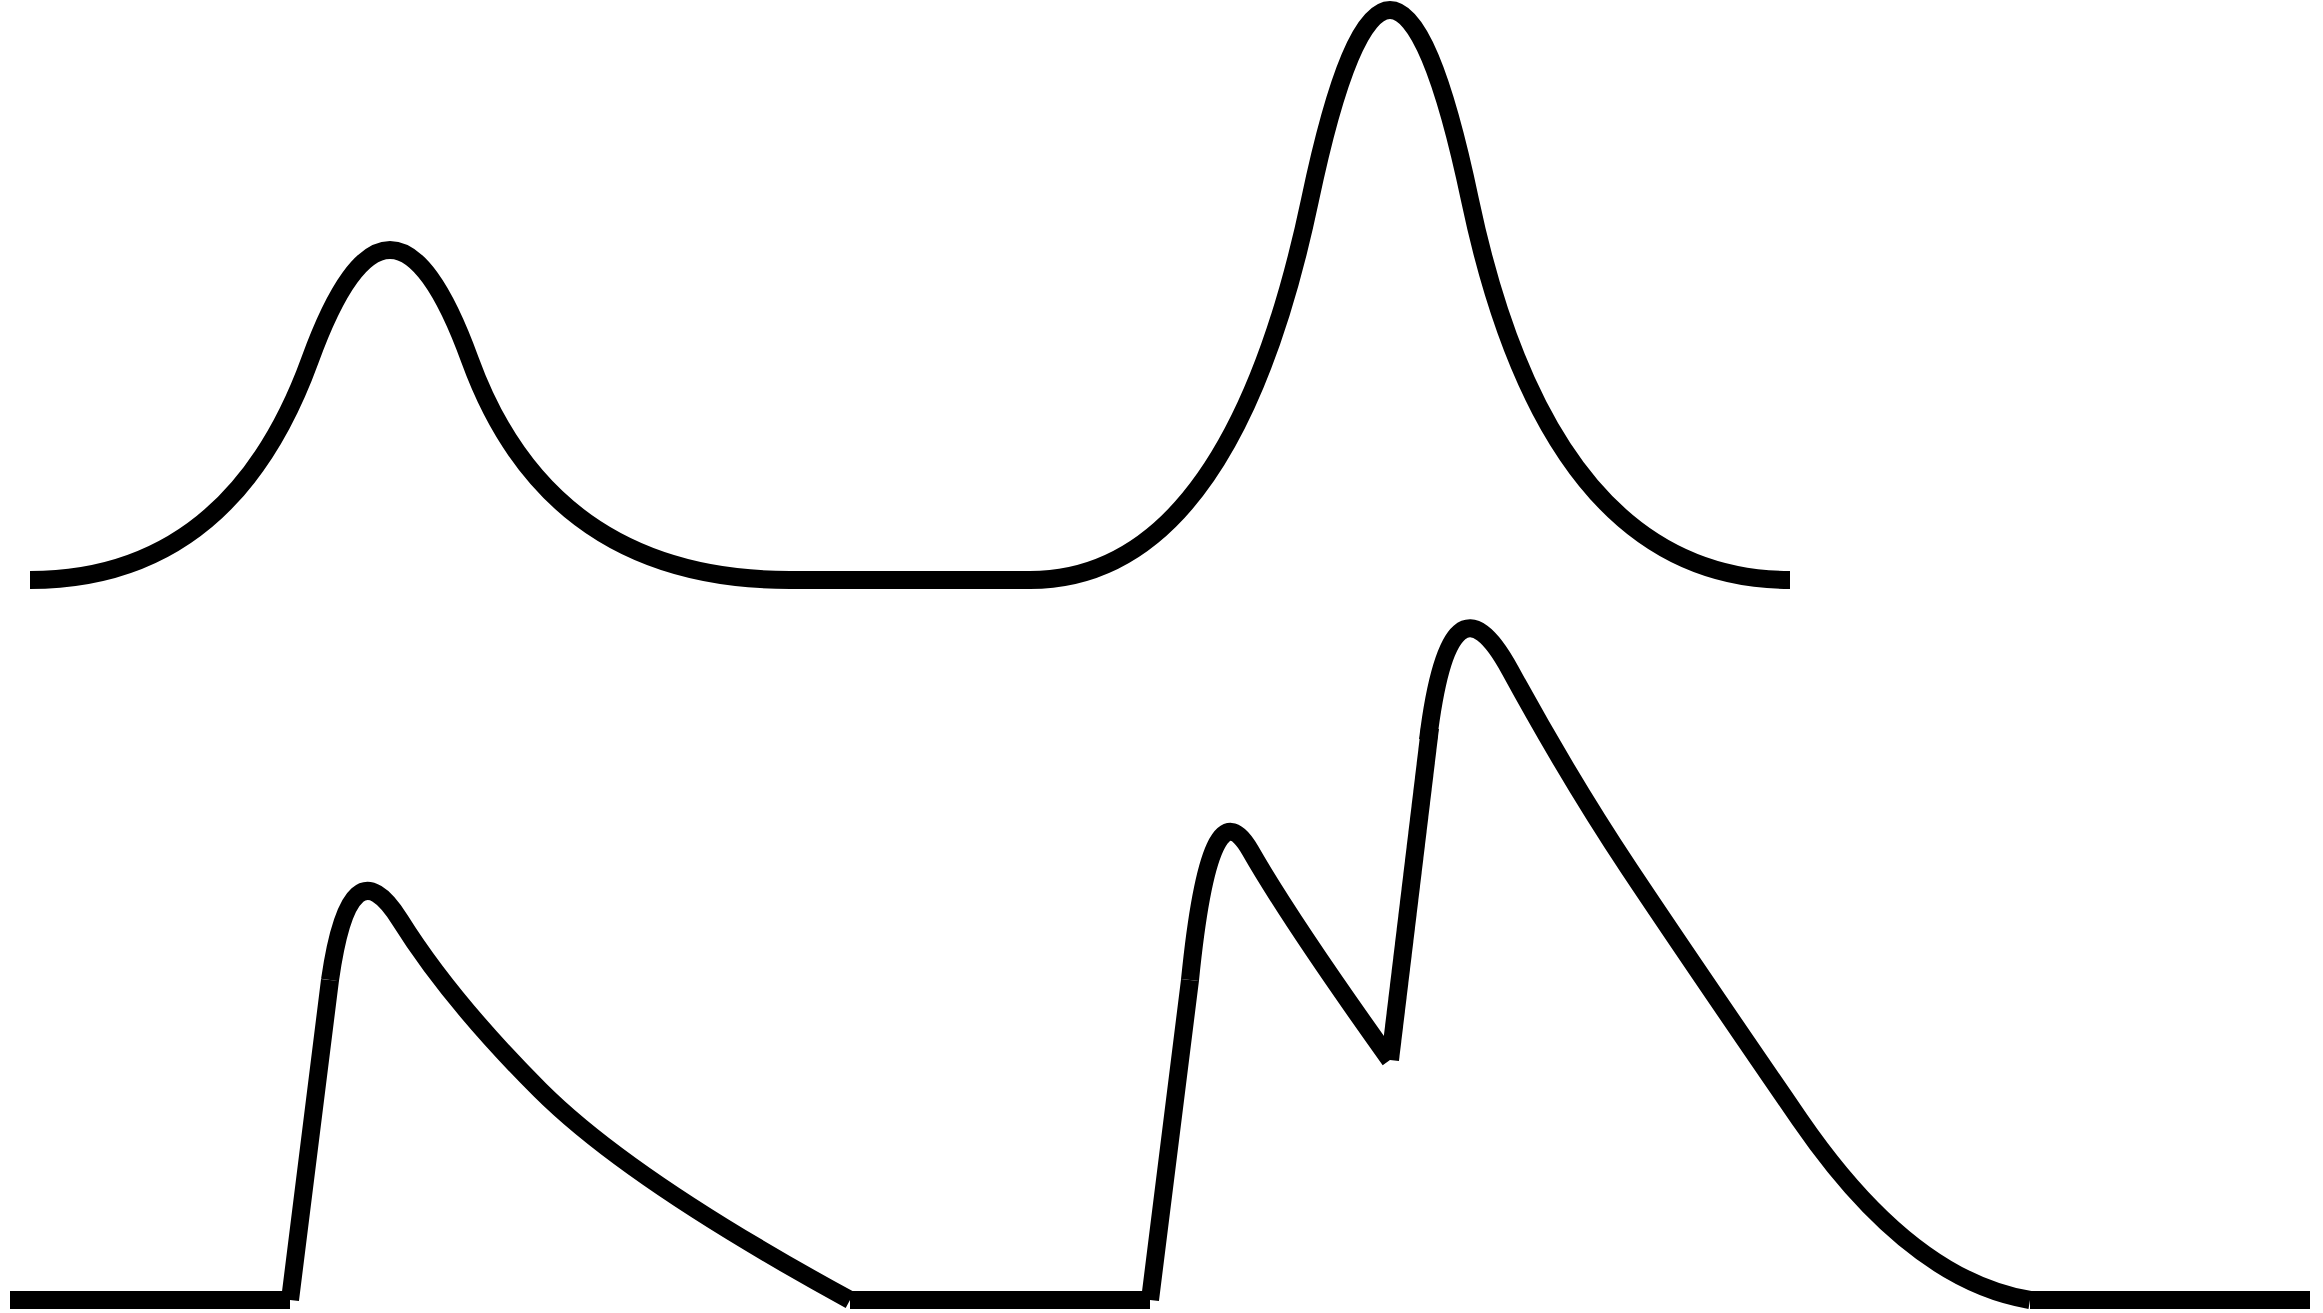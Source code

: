 <mxfile version="24.0.7" type="github">
  <diagram name="ページ1" id="UQELmfzJnBHuoWw_1_xq">
    <mxGraphModel dx="2554" dy="1585" grid="1" gridSize="10" guides="1" tooltips="1" connect="1" arrows="1" fold="1" page="1" pageScale="1" pageWidth="1169" pageHeight="827" math="0" shadow="0">
      <root>
        <mxCell id="0" />
        <mxCell id="1" parent="0" />
        <mxCell id="G9I0JaCghZcZp5Z9t-bd-1" value="" style="curved=1;endArrow=none;html=1;rounded=0;strokeWidth=9;endFill=0;" edge="1" parent="1">
          <mxGeometry width="50" height="50" relative="1" as="geometry">
            <mxPoint x="-40" y="640" as="sourcePoint" />
            <mxPoint x="340" y="640" as="targetPoint" />
            <Array as="points">
              <mxPoint x="60" y="640" />
              <mxPoint x="140" y="420" />
              <mxPoint x="220" y="640" />
            </Array>
          </mxGeometry>
        </mxCell>
        <mxCell id="G9I0JaCghZcZp5Z9t-bd-3" value="" style="endArrow=none;html=1;rounded=0;strokeWidth=9;" edge="1" parent="1">
          <mxGeometry width="50" height="50" relative="1" as="geometry">
            <mxPoint x="-50" y="1000" as="sourcePoint" />
            <mxPoint x="90" y="1000" as="targetPoint" />
          </mxGeometry>
        </mxCell>
        <mxCell id="G9I0JaCghZcZp5Z9t-bd-4" value="" style="endArrow=none;html=1;rounded=0;strokeWidth=9;" edge="1" parent="1">
          <mxGeometry width="50" height="50" relative="1" as="geometry">
            <mxPoint x="90" y="1000" as="sourcePoint" />
            <mxPoint x="110" y="840" as="targetPoint" />
          </mxGeometry>
        </mxCell>
        <mxCell id="G9I0JaCghZcZp5Z9t-bd-7" value="" style="endArrow=none;html=1;rounded=0;strokeWidth=9;" edge="1" parent="1">
          <mxGeometry width="50" height="50" relative="1" as="geometry">
            <mxPoint x="370" y="1000" as="sourcePoint" />
            <mxPoint x="450" y="1000" as="targetPoint" />
          </mxGeometry>
        </mxCell>
        <mxCell id="G9I0JaCghZcZp5Z9t-bd-8" value="" style="curved=1;endArrow=none;html=1;rounded=0;endFill=0;strokeWidth=9;" edge="1" parent="1">
          <mxGeometry width="50" height="50" relative="1" as="geometry">
            <mxPoint x="110" y="840" as="sourcePoint" />
            <mxPoint x="370" y="1000" as="targetPoint" />
            <Array as="points">
              <mxPoint x="120" y="770" />
              <mxPoint x="170" y="850" />
              <mxPoint x="260" y="940" />
            </Array>
          </mxGeometry>
        </mxCell>
        <mxCell id="G9I0JaCghZcZp5Z9t-bd-9" value="" style="endArrow=none;html=1;rounded=0;strokeWidth=9;" edge="1" parent="1">
          <mxGeometry width="50" height="50" relative="1" as="geometry">
            <mxPoint x="340" y="640" as="sourcePoint" />
            <mxPoint x="460" y="640" as="targetPoint" />
          </mxGeometry>
        </mxCell>
        <mxCell id="G9I0JaCghZcZp5Z9t-bd-10" value="" style="endArrow=none;html=1;rounded=0;strokeWidth=9;" edge="1" parent="1">
          <mxGeometry width="50" height="50" relative="1" as="geometry">
            <mxPoint x="520" y="1000" as="sourcePoint" />
            <mxPoint x="540" y="840" as="targetPoint" />
          </mxGeometry>
        </mxCell>
        <mxCell id="G9I0JaCghZcZp5Z9t-bd-11" value="" style="endArrow=none;html=1;rounded=0;strokeWidth=9;" edge="1" parent="1">
          <mxGeometry width="50" height="50" relative="1" as="geometry">
            <mxPoint x="380" y="1000" as="sourcePoint" />
            <mxPoint x="520" y="1000" as="targetPoint" />
          </mxGeometry>
        </mxCell>
        <mxCell id="G9I0JaCghZcZp5Z9t-bd-12" value="" style="curved=1;endArrow=none;html=1;rounded=0;endFill=0;strokeWidth=9;" edge="1" parent="1">
          <mxGeometry width="50" height="50" relative="1" as="geometry">
            <mxPoint x="540" y="840" as="sourcePoint" />
            <mxPoint x="640" y="880" as="targetPoint" />
            <Array as="points">
              <mxPoint x="550" y="740" />
              <mxPoint x="590" y="810" />
            </Array>
          </mxGeometry>
        </mxCell>
        <mxCell id="G9I0JaCghZcZp5Z9t-bd-15" value="" style="endArrow=none;html=1;rounded=0;strokeWidth=9;" edge="1" parent="1">
          <mxGeometry width="50" height="50" relative="1" as="geometry">
            <mxPoint x="640" y="880" as="sourcePoint" />
            <mxPoint x="660" y="714" as="targetPoint" />
          </mxGeometry>
        </mxCell>
        <mxCell id="G9I0JaCghZcZp5Z9t-bd-16" value="" style="curved=1;endArrow=none;html=1;rounded=0;endFill=0;strokeWidth=9;" edge="1" parent="1">
          <mxGeometry width="50" height="50" relative="1" as="geometry">
            <mxPoint x="659" y="720" as="sourcePoint" />
            <mxPoint x="960" y="1000" as="targetPoint" />
            <Array as="points">
              <mxPoint x="670" y="630" />
              <mxPoint x="730" y="740" />
              <mxPoint x="790" y="830" />
              <mxPoint x="900" y="990" />
            </Array>
          </mxGeometry>
        </mxCell>
        <mxCell id="G9I0JaCghZcZp5Z9t-bd-17" value="" style="endArrow=none;html=1;rounded=0;strokeWidth=9;" edge="1" parent="1">
          <mxGeometry width="50" height="50" relative="1" as="geometry">
            <mxPoint x="960" y="1000" as="sourcePoint" />
            <mxPoint x="1100" y="1000" as="targetPoint" />
          </mxGeometry>
        </mxCell>
        <mxCell id="G9I0JaCghZcZp5Z9t-bd-18" value="" style="curved=1;endArrow=none;html=1;rounded=0;strokeWidth=9;endFill=0;" edge="1" parent="1">
          <mxGeometry width="50" height="50" relative="1" as="geometry">
            <mxPoint x="460" y="640" as="sourcePoint" />
            <mxPoint x="840" y="640" as="targetPoint" />
            <Array as="points">
              <mxPoint x="560" y="640" />
              <mxPoint x="640" y="260" />
              <mxPoint x="720" y="640" />
            </Array>
          </mxGeometry>
        </mxCell>
      </root>
    </mxGraphModel>
  </diagram>
</mxfile>
